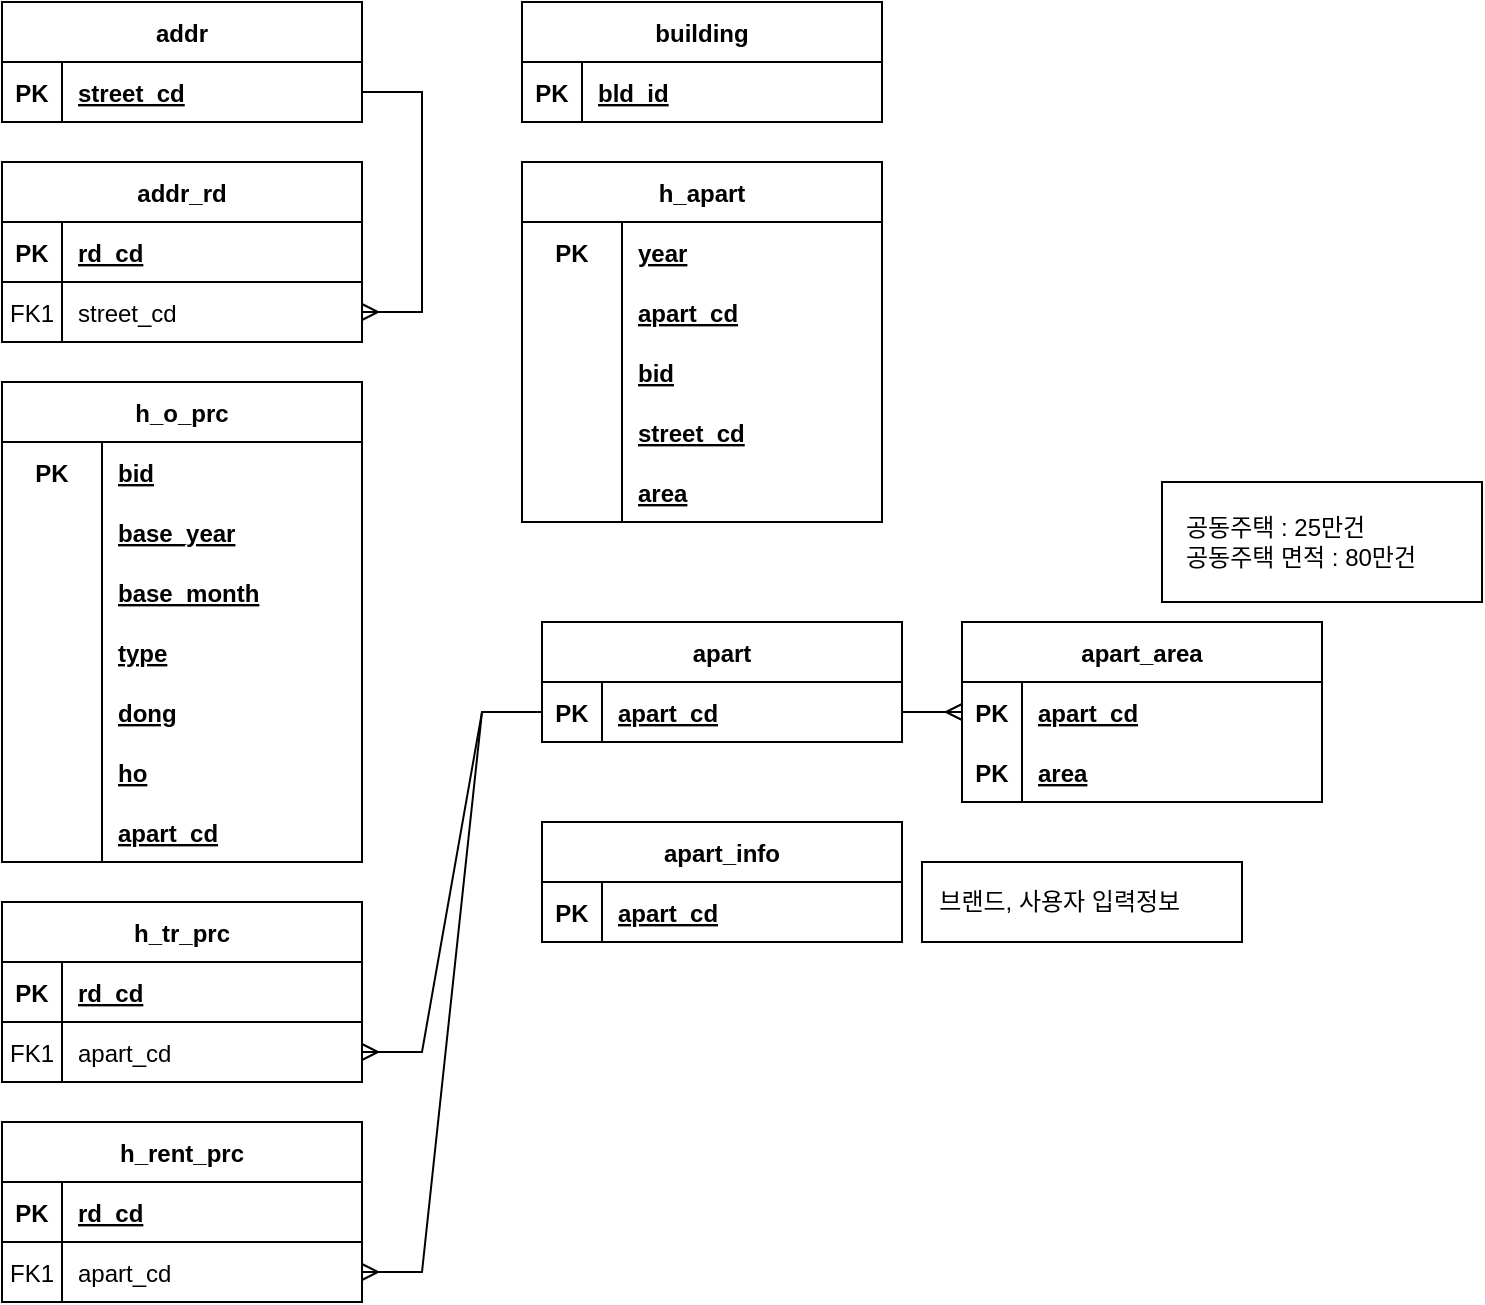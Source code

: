 <mxfile version="20.8.20" type="github">
  <diagram id="R2lEEEUBdFMjLlhIrx00" name="Page-1">
    <mxGraphModel dx="2954" dy="1124" grid="1" gridSize="10" guides="1" tooltips="1" connect="1" arrows="1" fold="1" page="1" pageScale="1" pageWidth="850" pageHeight="1100" math="0" shadow="0" extFonts="Permanent Marker^https://fonts.googleapis.com/css?family=Permanent+Marker">
      <root>
        <mxCell id="0" />
        <mxCell id="1" parent="0" />
        <mxCell id="-ggHHV8EM3TXK7Dv3C-z-1" value="addr" style="shape=table;startSize=30;container=1;collapsible=1;childLayout=tableLayout;fixedRows=1;rowLines=0;fontStyle=1;align=center;resizeLast=1;" parent="1" vertex="1">
          <mxGeometry x="60" y="40" width="180" height="60" as="geometry" />
        </mxCell>
        <mxCell id="-ggHHV8EM3TXK7Dv3C-z-2" value="" style="shape=tableRow;horizontal=0;startSize=0;swimlaneHead=0;swimlaneBody=0;fillColor=none;collapsible=0;dropTarget=0;points=[[0,0.5],[1,0.5]];portConstraint=eastwest;top=0;left=0;right=0;bottom=1;" parent="-ggHHV8EM3TXK7Dv3C-z-1" vertex="1">
          <mxGeometry y="30" width="180" height="30" as="geometry" />
        </mxCell>
        <mxCell id="-ggHHV8EM3TXK7Dv3C-z-3" value="PK" style="shape=partialRectangle;connectable=0;fillColor=none;top=0;left=0;bottom=0;right=0;fontStyle=1;overflow=hidden;" parent="-ggHHV8EM3TXK7Dv3C-z-2" vertex="1">
          <mxGeometry width="30" height="30" as="geometry">
            <mxRectangle width="30" height="30" as="alternateBounds" />
          </mxGeometry>
        </mxCell>
        <mxCell id="-ggHHV8EM3TXK7Dv3C-z-4" value="street_cd" style="shape=partialRectangle;connectable=0;fillColor=none;top=0;left=0;bottom=0;right=0;align=left;spacingLeft=6;fontStyle=5;overflow=hidden;" parent="-ggHHV8EM3TXK7Dv3C-z-2" vertex="1">
          <mxGeometry x="30" width="150" height="30" as="geometry">
            <mxRectangle width="150" height="30" as="alternateBounds" />
          </mxGeometry>
        </mxCell>
        <mxCell id="-ggHHV8EM3TXK7Dv3C-z-18" value="addr_rd" style="shape=table;startSize=30;container=1;collapsible=1;childLayout=tableLayout;fixedRows=1;rowLines=0;fontStyle=1;align=center;resizeLast=1;" parent="1" vertex="1">
          <mxGeometry x="60" y="120" width="180" height="90" as="geometry">
            <mxRectangle x="60" y="140" width="90" height="30" as="alternateBounds" />
          </mxGeometry>
        </mxCell>
        <mxCell id="-ggHHV8EM3TXK7Dv3C-z-19" value="" style="shape=partialRectangle;collapsible=0;dropTarget=0;pointerEvents=0;fillColor=none;points=[[0,0.5],[1,0.5]];portConstraint=eastwest;top=0;left=0;right=0;bottom=1;" parent="-ggHHV8EM3TXK7Dv3C-z-18" vertex="1">
          <mxGeometry y="30" width="180" height="30" as="geometry" />
        </mxCell>
        <mxCell id="-ggHHV8EM3TXK7Dv3C-z-20" value="PK" style="shape=partialRectangle;overflow=hidden;connectable=0;fillColor=none;top=0;left=0;bottom=0;right=0;fontStyle=1;" parent="-ggHHV8EM3TXK7Dv3C-z-19" vertex="1">
          <mxGeometry width="30" height="30" as="geometry">
            <mxRectangle width="30" height="30" as="alternateBounds" />
          </mxGeometry>
        </mxCell>
        <mxCell id="-ggHHV8EM3TXK7Dv3C-z-21" value="rd_cd" style="shape=partialRectangle;overflow=hidden;connectable=0;fillColor=none;top=0;left=0;bottom=0;right=0;align=left;spacingLeft=6;fontStyle=5;" parent="-ggHHV8EM3TXK7Dv3C-z-19" vertex="1">
          <mxGeometry x="30" width="150" height="30" as="geometry">
            <mxRectangle width="150" height="30" as="alternateBounds" />
          </mxGeometry>
        </mxCell>
        <mxCell id="-ggHHV8EM3TXK7Dv3C-z-22" value="" style="shape=partialRectangle;collapsible=0;dropTarget=0;pointerEvents=0;fillColor=none;points=[[0,0.5],[1,0.5]];portConstraint=eastwest;top=0;left=0;right=0;bottom=0;" parent="-ggHHV8EM3TXK7Dv3C-z-18" vertex="1">
          <mxGeometry y="60" width="180" height="30" as="geometry" />
        </mxCell>
        <mxCell id="-ggHHV8EM3TXK7Dv3C-z-23" value="FK1" style="shape=partialRectangle;overflow=hidden;connectable=0;fillColor=none;top=0;left=0;bottom=0;right=0;" parent="-ggHHV8EM3TXK7Dv3C-z-22" vertex="1">
          <mxGeometry width="30" height="30" as="geometry">
            <mxRectangle width="30" height="30" as="alternateBounds" />
          </mxGeometry>
        </mxCell>
        <mxCell id="-ggHHV8EM3TXK7Dv3C-z-24" value="street_cd" style="shape=partialRectangle;overflow=hidden;connectable=0;fillColor=none;top=0;left=0;bottom=0;right=0;align=left;spacingLeft=6;" parent="-ggHHV8EM3TXK7Dv3C-z-22" vertex="1">
          <mxGeometry x="30" width="150" height="30" as="geometry">
            <mxRectangle width="150" height="30" as="alternateBounds" />
          </mxGeometry>
        </mxCell>
        <mxCell id="-ggHHV8EM3TXK7Dv3C-z-31" value="" style="edgeStyle=entityRelationEdgeStyle;fontSize=12;html=1;endArrow=ERmany;rounded=0;" parent="1" source="-ggHHV8EM3TXK7Dv3C-z-2" target="-ggHHV8EM3TXK7Dv3C-z-22" edge="1">
          <mxGeometry width="100" height="100" relative="1" as="geometry">
            <mxPoint x="340" y="350" as="sourcePoint" />
            <mxPoint x="440" y="250" as="targetPoint" />
          </mxGeometry>
        </mxCell>
        <mxCell id="-ggHHV8EM3TXK7Dv3C-z-61" value="building" style="shape=table;startSize=30;container=1;collapsible=1;childLayout=tableLayout;fixedRows=1;rowLines=0;fontStyle=1;align=center;resizeLast=1;" parent="1" vertex="1">
          <mxGeometry x="320" y="40" width="180" height="60" as="geometry" />
        </mxCell>
        <mxCell id="-ggHHV8EM3TXK7Dv3C-z-62" value="" style="shape=tableRow;horizontal=0;startSize=0;swimlaneHead=0;swimlaneBody=0;fillColor=none;collapsible=0;dropTarget=0;points=[[0,0.5],[1,0.5]];portConstraint=eastwest;top=0;left=0;right=0;bottom=1;" parent="-ggHHV8EM3TXK7Dv3C-z-61" vertex="1">
          <mxGeometry y="30" width="180" height="30" as="geometry" />
        </mxCell>
        <mxCell id="-ggHHV8EM3TXK7Dv3C-z-63" value="PK" style="shape=partialRectangle;connectable=0;fillColor=none;top=0;left=0;bottom=0;right=0;fontStyle=1;overflow=hidden;" parent="-ggHHV8EM3TXK7Dv3C-z-62" vertex="1">
          <mxGeometry width="30" height="30" as="geometry">
            <mxRectangle width="30" height="30" as="alternateBounds" />
          </mxGeometry>
        </mxCell>
        <mxCell id="-ggHHV8EM3TXK7Dv3C-z-64" value="bld_id" style="shape=partialRectangle;connectable=0;fillColor=none;top=0;left=0;bottom=0;right=0;align=left;spacingLeft=6;fontStyle=5;overflow=hidden;" parent="-ggHHV8EM3TXK7Dv3C-z-62" vertex="1">
          <mxGeometry x="30" width="150" height="30" as="geometry">
            <mxRectangle width="150" height="30" as="alternateBounds" />
          </mxGeometry>
        </mxCell>
        <mxCell id="-ggHHV8EM3TXK7Dv3C-z-76" value="h_o_prc" style="shape=table;startSize=30;container=1;collapsible=1;childLayout=tableLayout;fixedRows=1;rowLines=0;fontStyle=1;align=center;resizeLast=1;" parent="1" vertex="1">
          <mxGeometry x="60" y="230" width="180" height="240" as="geometry" />
        </mxCell>
        <mxCell id="-ggHHV8EM3TXK7Dv3C-z-77" value="" style="shape=tableRow;horizontal=0;startSize=0;swimlaneHead=0;swimlaneBody=0;fillColor=none;collapsible=0;dropTarget=0;points=[[0,0.5],[1,0.5]];portConstraint=eastwest;top=0;left=0;right=0;bottom=0;" parent="-ggHHV8EM3TXK7Dv3C-z-76" vertex="1">
          <mxGeometry y="30" width="180" height="30" as="geometry" />
        </mxCell>
        <mxCell id="-ggHHV8EM3TXK7Dv3C-z-78" value="PK" style="shape=partialRectangle;connectable=0;fillColor=none;top=0;left=0;bottom=0;right=0;fontStyle=1;overflow=hidden;" parent="-ggHHV8EM3TXK7Dv3C-z-77" vertex="1">
          <mxGeometry width="50" height="30" as="geometry">
            <mxRectangle width="50" height="30" as="alternateBounds" />
          </mxGeometry>
        </mxCell>
        <mxCell id="-ggHHV8EM3TXK7Dv3C-z-79" value="bid" style="shape=partialRectangle;connectable=0;fillColor=none;top=0;left=0;bottom=0;right=0;align=left;spacingLeft=6;fontStyle=5;overflow=hidden;" parent="-ggHHV8EM3TXK7Dv3C-z-77" vertex="1">
          <mxGeometry x="50" width="130" height="30" as="geometry">
            <mxRectangle width="130" height="30" as="alternateBounds" />
          </mxGeometry>
        </mxCell>
        <mxCell id="wTcIxTEvBvFVXFQ641Lr-59" style="shape=tableRow;horizontal=0;startSize=0;swimlaneHead=0;swimlaneBody=0;fillColor=none;collapsible=0;dropTarget=0;points=[[0,0.5],[1,0.5]];portConstraint=eastwest;top=0;left=0;right=0;bottom=0;" vertex="1" parent="-ggHHV8EM3TXK7Dv3C-z-76">
          <mxGeometry y="60" width="180" height="30" as="geometry" />
        </mxCell>
        <mxCell id="wTcIxTEvBvFVXFQ641Lr-60" style="shape=partialRectangle;connectable=0;fillColor=none;top=0;left=0;bottom=0;right=0;fontStyle=1;overflow=hidden;" vertex="1" parent="wTcIxTEvBvFVXFQ641Lr-59">
          <mxGeometry width="50" height="30" as="geometry">
            <mxRectangle width="50" height="30" as="alternateBounds" />
          </mxGeometry>
        </mxCell>
        <mxCell id="wTcIxTEvBvFVXFQ641Lr-61" style="shape=partialRectangle;connectable=0;fillColor=none;top=0;left=0;bottom=0;right=0;align=left;spacingLeft=6;fontStyle=5;overflow=hidden;" vertex="1" parent="wTcIxTEvBvFVXFQ641Lr-59">
          <mxGeometry x="50" width="130" height="30" as="geometry">
            <mxRectangle width="130" height="30" as="alternateBounds" />
          </mxGeometry>
        </mxCell>
        <mxCell id="wTcIxTEvBvFVXFQ641Lr-62" style="shape=tableRow;horizontal=0;startSize=0;swimlaneHead=0;swimlaneBody=0;fillColor=none;collapsible=0;dropTarget=0;points=[[0,0.5],[1,0.5]];portConstraint=eastwest;top=0;left=0;right=0;bottom=0;" vertex="1" parent="-ggHHV8EM3TXK7Dv3C-z-76">
          <mxGeometry y="90" width="180" height="30" as="geometry" />
        </mxCell>
        <mxCell id="wTcIxTEvBvFVXFQ641Lr-63" style="shape=partialRectangle;connectable=0;fillColor=none;top=0;left=0;bottom=0;right=0;fontStyle=1;overflow=hidden;" vertex="1" parent="wTcIxTEvBvFVXFQ641Lr-62">
          <mxGeometry width="50" height="30" as="geometry">
            <mxRectangle width="50" height="30" as="alternateBounds" />
          </mxGeometry>
        </mxCell>
        <mxCell id="wTcIxTEvBvFVXFQ641Lr-64" style="shape=partialRectangle;connectable=0;fillColor=none;top=0;left=0;bottom=0;right=0;align=left;spacingLeft=6;fontStyle=5;overflow=hidden;" vertex="1" parent="wTcIxTEvBvFVXFQ641Lr-62">
          <mxGeometry x="50" width="130" height="30" as="geometry">
            <mxRectangle width="130" height="30" as="alternateBounds" />
          </mxGeometry>
        </mxCell>
        <mxCell id="wTcIxTEvBvFVXFQ641Lr-65" style="shape=tableRow;horizontal=0;startSize=0;swimlaneHead=0;swimlaneBody=0;fillColor=none;collapsible=0;dropTarget=0;points=[[0,0.5],[1,0.5]];portConstraint=eastwest;top=0;left=0;right=0;bottom=0;" vertex="1" parent="-ggHHV8EM3TXK7Dv3C-z-76">
          <mxGeometry y="120" width="180" height="30" as="geometry" />
        </mxCell>
        <mxCell id="wTcIxTEvBvFVXFQ641Lr-66" style="shape=partialRectangle;connectable=0;fillColor=none;top=0;left=0;bottom=0;right=0;fontStyle=1;overflow=hidden;" vertex="1" parent="wTcIxTEvBvFVXFQ641Lr-65">
          <mxGeometry width="50" height="30" as="geometry">
            <mxRectangle width="50" height="30" as="alternateBounds" />
          </mxGeometry>
        </mxCell>
        <mxCell id="wTcIxTEvBvFVXFQ641Lr-67" style="shape=partialRectangle;connectable=0;fillColor=none;top=0;left=0;bottom=0;right=0;align=left;spacingLeft=6;fontStyle=5;overflow=hidden;" vertex="1" parent="wTcIxTEvBvFVXFQ641Lr-65">
          <mxGeometry x="50" width="130" height="30" as="geometry">
            <mxRectangle width="130" height="30" as="alternateBounds" />
          </mxGeometry>
        </mxCell>
        <mxCell id="wTcIxTEvBvFVXFQ641Lr-68" style="shape=tableRow;horizontal=0;startSize=0;swimlaneHead=0;swimlaneBody=0;fillColor=none;collapsible=0;dropTarget=0;points=[[0,0.5],[1,0.5]];portConstraint=eastwest;top=0;left=0;right=0;bottom=0;" vertex="1" parent="-ggHHV8EM3TXK7Dv3C-z-76">
          <mxGeometry y="150" width="180" height="30" as="geometry" />
        </mxCell>
        <mxCell id="wTcIxTEvBvFVXFQ641Lr-69" style="shape=partialRectangle;connectable=0;fillColor=none;top=0;left=0;bottom=0;right=0;fontStyle=1;overflow=hidden;" vertex="1" parent="wTcIxTEvBvFVXFQ641Lr-68">
          <mxGeometry width="50" height="30" as="geometry">
            <mxRectangle width="50" height="30" as="alternateBounds" />
          </mxGeometry>
        </mxCell>
        <mxCell id="wTcIxTEvBvFVXFQ641Lr-70" style="shape=partialRectangle;connectable=0;fillColor=none;top=0;left=0;bottom=0;right=0;align=left;spacingLeft=6;fontStyle=5;overflow=hidden;" vertex="1" parent="wTcIxTEvBvFVXFQ641Lr-68">
          <mxGeometry x="50" width="130" height="30" as="geometry">
            <mxRectangle width="130" height="30" as="alternateBounds" />
          </mxGeometry>
        </mxCell>
        <mxCell id="wTcIxTEvBvFVXFQ641Lr-71" style="shape=tableRow;horizontal=0;startSize=0;swimlaneHead=0;swimlaneBody=0;fillColor=none;collapsible=0;dropTarget=0;points=[[0,0.5],[1,0.5]];portConstraint=eastwest;top=0;left=0;right=0;bottom=0;" vertex="1" parent="-ggHHV8EM3TXK7Dv3C-z-76">
          <mxGeometry y="180" width="180" height="30" as="geometry" />
        </mxCell>
        <mxCell id="wTcIxTEvBvFVXFQ641Lr-72" style="shape=partialRectangle;connectable=0;fillColor=none;top=0;left=0;bottom=0;right=0;fontStyle=1;overflow=hidden;" vertex="1" parent="wTcIxTEvBvFVXFQ641Lr-71">
          <mxGeometry width="50" height="30" as="geometry">
            <mxRectangle width="50" height="30" as="alternateBounds" />
          </mxGeometry>
        </mxCell>
        <mxCell id="wTcIxTEvBvFVXFQ641Lr-73" style="shape=partialRectangle;connectable=0;fillColor=none;top=0;left=0;bottom=0;right=0;align=left;spacingLeft=6;fontStyle=5;overflow=hidden;" vertex="1" parent="wTcIxTEvBvFVXFQ641Lr-71">
          <mxGeometry x="50" width="130" height="30" as="geometry">
            <mxRectangle width="130" height="30" as="alternateBounds" />
          </mxGeometry>
        </mxCell>
        <mxCell id="wTcIxTEvBvFVXFQ641Lr-74" style="shape=tableRow;horizontal=0;startSize=0;swimlaneHead=0;swimlaneBody=0;fillColor=none;collapsible=0;dropTarget=0;points=[[0,0.5],[1,0.5]];portConstraint=eastwest;top=0;left=0;right=0;bottom=0;" vertex="1" parent="-ggHHV8EM3TXK7Dv3C-z-76">
          <mxGeometry y="210" width="180" height="30" as="geometry" />
        </mxCell>
        <mxCell id="wTcIxTEvBvFVXFQ641Lr-75" style="shape=partialRectangle;connectable=0;fillColor=none;top=0;left=0;bottom=0;right=0;fontStyle=1;overflow=hidden;" vertex="1" parent="wTcIxTEvBvFVXFQ641Lr-74">
          <mxGeometry width="50" height="30" as="geometry">
            <mxRectangle width="50" height="30" as="alternateBounds" />
          </mxGeometry>
        </mxCell>
        <mxCell id="wTcIxTEvBvFVXFQ641Lr-76" style="shape=partialRectangle;connectable=0;fillColor=none;top=0;left=0;bottom=0;right=0;align=left;spacingLeft=6;fontStyle=5;overflow=hidden;" vertex="1" parent="wTcIxTEvBvFVXFQ641Lr-74">
          <mxGeometry x="50" width="130" height="30" as="geometry">
            <mxRectangle width="130" height="30" as="alternateBounds" />
          </mxGeometry>
        </mxCell>
        <mxCell id="-ggHHV8EM3TXK7Dv3C-z-111" value="apart" style="shape=table;startSize=30;container=1;collapsible=1;childLayout=tableLayout;fixedRows=1;rowLines=0;fontStyle=1;align=center;resizeLast=1;" parent="1" vertex="1">
          <mxGeometry x="330" y="350" width="180" height="60" as="geometry" />
        </mxCell>
        <mxCell id="-ggHHV8EM3TXK7Dv3C-z-112" value="" style="shape=tableRow;horizontal=0;startSize=0;swimlaneHead=0;swimlaneBody=0;fillColor=none;collapsible=0;dropTarget=0;points=[[0,0.5],[1,0.5]];portConstraint=eastwest;top=0;left=0;right=0;bottom=1;" parent="-ggHHV8EM3TXK7Dv3C-z-111" vertex="1">
          <mxGeometry y="30" width="180" height="30" as="geometry" />
        </mxCell>
        <mxCell id="-ggHHV8EM3TXK7Dv3C-z-113" value="PK" style="shape=partialRectangle;connectable=0;fillColor=none;top=0;left=0;bottom=0;right=0;fontStyle=1;overflow=hidden;" parent="-ggHHV8EM3TXK7Dv3C-z-112" vertex="1">
          <mxGeometry width="30" height="30" as="geometry">
            <mxRectangle width="30" height="30" as="alternateBounds" />
          </mxGeometry>
        </mxCell>
        <mxCell id="-ggHHV8EM3TXK7Dv3C-z-114" value="apart_cd" style="shape=partialRectangle;connectable=0;fillColor=none;top=0;left=0;bottom=0;right=0;align=left;spacingLeft=6;fontStyle=5;overflow=hidden;" parent="-ggHHV8EM3TXK7Dv3C-z-112" vertex="1">
          <mxGeometry x="30" width="150" height="30" as="geometry">
            <mxRectangle width="150" height="30" as="alternateBounds" />
          </mxGeometry>
        </mxCell>
        <mxCell id="-ggHHV8EM3TXK7Dv3C-z-115" value="h_tr_prc" style="shape=table;startSize=30;container=1;collapsible=1;childLayout=tableLayout;fixedRows=1;rowLines=0;fontStyle=1;align=center;resizeLast=1;" parent="1" vertex="1">
          <mxGeometry x="60" y="490" width="180" height="90" as="geometry" />
        </mxCell>
        <mxCell id="-ggHHV8EM3TXK7Dv3C-z-116" value="" style="shape=partialRectangle;collapsible=0;dropTarget=0;pointerEvents=0;fillColor=none;points=[[0,0.5],[1,0.5]];portConstraint=eastwest;top=0;left=0;right=0;bottom=1;" parent="-ggHHV8EM3TXK7Dv3C-z-115" vertex="1">
          <mxGeometry y="30" width="180" height="30" as="geometry" />
        </mxCell>
        <mxCell id="-ggHHV8EM3TXK7Dv3C-z-117" value="PK" style="shape=partialRectangle;overflow=hidden;connectable=0;fillColor=none;top=0;left=0;bottom=0;right=0;fontStyle=1;" parent="-ggHHV8EM3TXK7Dv3C-z-116" vertex="1">
          <mxGeometry width="30" height="30" as="geometry">
            <mxRectangle width="30" height="30" as="alternateBounds" />
          </mxGeometry>
        </mxCell>
        <mxCell id="-ggHHV8EM3TXK7Dv3C-z-118" value="rd_cd" style="shape=partialRectangle;overflow=hidden;connectable=0;fillColor=none;top=0;left=0;bottom=0;right=0;align=left;spacingLeft=6;fontStyle=5;" parent="-ggHHV8EM3TXK7Dv3C-z-116" vertex="1">
          <mxGeometry x="30" width="150" height="30" as="geometry">
            <mxRectangle width="150" height="30" as="alternateBounds" />
          </mxGeometry>
        </mxCell>
        <mxCell id="-ggHHV8EM3TXK7Dv3C-z-119" value="" style="shape=partialRectangle;collapsible=0;dropTarget=0;pointerEvents=0;fillColor=none;points=[[0,0.5],[1,0.5]];portConstraint=eastwest;top=0;left=0;right=0;bottom=0;" parent="-ggHHV8EM3TXK7Dv3C-z-115" vertex="1">
          <mxGeometry y="60" width="180" height="30" as="geometry" />
        </mxCell>
        <mxCell id="-ggHHV8EM3TXK7Dv3C-z-120" value="FK1" style="shape=partialRectangle;overflow=hidden;connectable=0;fillColor=none;top=0;left=0;bottom=0;right=0;" parent="-ggHHV8EM3TXK7Dv3C-z-119" vertex="1">
          <mxGeometry width="30" height="30" as="geometry">
            <mxRectangle width="30" height="30" as="alternateBounds" />
          </mxGeometry>
        </mxCell>
        <mxCell id="-ggHHV8EM3TXK7Dv3C-z-121" value="apart_cd" style="shape=partialRectangle;overflow=hidden;connectable=0;fillColor=none;top=0;left=0;bottom=0;right=0;align=left;spacingLeft=6;" parent="-ggHHV8EM3TXK7Dv3C-z-119" vertex="1">
          <mxGeometry x="30" width="150" height="30" as="geometry">
            <mxRectangle width="150" height="30" as="alternateBounds" />
          </mxGeometry>
        </mxCell>
        <mxCell id="-ggHHV8EM3TXK7Dv3C-z-122" value="h_rent_prc" style="shape=table;startSize=30;container=1;collapsible=1;childLayout=tableLayout;fixedRows=1;rowLines=0;fontStyle=1;align=center;resizeLast=1;" parent="1" vertex="1">
          <mxGeometry x="60" y="600" width="180" height="90" as="geometry" />
        </mxCell>
        <mxCell id="-ggHHV8EM3TXK7Dv3C-z-123" value="" style="shape=partialRectangle;collapsible=0;dropTarget=0;pointerEvents=0;fillColor=none;points=[[0,0.5],[1,0.5]];portConstraint=eastwest;top=0;left=0;right=0;bottom=1;" parent="-ggHHV8EM3TXK7Dv3C-z-122" vertex="1">
          <mxGeometry y="30" width="180" height="30" as="geometry" />
        </mxCell>
        <mxCell id="-ggHHV8EM3TXK7Dv3C-z-124" value="PK" style="shape=partialRectangle;overflow=hidden;connectable=0;fillColor=none;top=0;left=0;bottom=0;right=0;fontStyle=1;" parent="-ggHHV8EM3TXK7Dv3C-z-123" vertex="1">
          <mxGeometry width="30" height="30" as="geometry">
            <mxRectangle width="30" height="30" as="alternateBounds" />
          </mxGeometry>
        </mxCell>
        <mxCell id="-ggHHV8EM3TXK7Dv3C-z-125" value="rd_cd" style="shape=partialRectangle;overflow=hidden;connectable=0;fillColor=none;top=0;left=0;bottom=0;right=0;align=left;spacingLeft=6;fontStyle=5;" parent="-ggHHV8EM3TXK7Dv3C-z-123" vertex="1">
          <mxGeometry x="30" width="150" height="30" as="geometry">
            <mxRectangle width="150" height="30" as="alternateBounds" />
          </mxGeometry>
        </mxCell>
        <mxCell id="-ggHHV8EM3TXK7Dv3C-z-126" value="" style="shape=partialRectangle;collapsible=0;dropTarget=0;pointerEvents=0;fillColor=none;points=[[0,0.5],[1,0.5]];portConstraint=eastwest;top=0;left=0;right=0;bottom=0;" parent="-ggHHV8EM3TXK7Dv3C-z-122" vertex="1">
          <mxGeometry y="60" width="180" height="30" as="geometry" />
        </mxCell>
        <mxCell id="-ggHHV8EM3TXK7Dv3C-z-127" value="FK1" style="shape=partialRectangle;overflow=hidden;connectable=0;fillColor=none;top=0;left=0;bottom=0;right=0;" parent="-ggHHV8EM3TXK7Dv3C-z-126" vertex="1">
          <mxGeometry width="30" height="30" as="geometry">
            <mxRectangle width="30" height="30" as="alternateBounds" />
          </mxGeometry>
        </mxCell>
        <mxCell id="-ggHHV8EM3TXK7Dv3C-z-128" value="apart_cd" style="shape=partialRectangle;overflow=hidden;connectable=0;fillColor=none;top=0;left=0;bottom=0;right=0;align=left;spacingLeft=6;" parent="-ggHHV8EM3TXK7Dv3C-z-126" vertex="1">
          <mxGeometry x="30" width="150" height="30" as="geometry">
            <mxRectangle width="150" height="30" as="alternateBounds" />
          </mxGeometry>
        </mxCell>
        <mxCell id="-ggHHV8EM3TXK7Dv3C-z-130" value="" style="edgeStyle=entityRelationEdgeStyle;fontSize=12;html=1;endArrow=ERmany;rounded=0;entryX=1;entryY=0.5;entryDx=0;entryDy=0;" parent="1" source="-ggHHV8EM3TXK7Dv3C-z-112" target="-ggHHV8EM3TXK7Dv3C-z-119" edge="1">
          <mxGeometry width="100" height="100" relative="1" as="geometry">
            <mxPoint x="370" y="700" as="sourcePoint" />
            <mxPoint x="470" y="600" as="targetPoint" />
          </mxGeometry>
        </mxCell>
        <mxCell id="-ggHHV8EM3TXK7Dv3C-z-131" value="" style="edgeStyle=entityRelationEdgeStyle;fontSize=12;html=1;endArrow=ERmany;rounded=0;exitX=0;exitY=0.5;exitDx=0;exitDy=0;entryX=1;entryY=0.5;entryDx=0;entryDy=0;" parent="1" source="-ggHHV8EM3TXK7Dv3C-z-112" target="-ggHHV8EM3TXK7Dv3C-z-126" edge="1">
          <mxGeometry width="100" height="100" relative="1" as="geometry">
            <mxPoint x="370" y="700" as="sourcePoint" />
            <mxPoint x="470" y="600" as="targetPoint" />
          </mxGeometry>
        </mxCell>
        <mxCell id="-ggHHV8EM3TXK7Dv3C-z-132" value="&amp;nbsp; &amp;nbsp;공동주택 : 25만건&lt;br&gt;&amp;nbsp; &amp;nbsp;공동주택 면적 : 80만건" style="rounded=0;whiteSpace=wrap;html=1;align=left;" parent="1" vertex="1">
          <mxGeometry x="640" y="280" width="160" height="60" as="geometry" />
        </mxCell>
        <mxCell id="-ggHHV8EM3TXK7Dv3C-z-133" value="apart_area" style="shape=table;startSize=30;container=1;collapsible=1;childLayout=tableLayout;fixedRows=1;rowLines=0;fontStyle=1;align=center;resizeLast=1;" parent="1" vertex="1">
          <mxGeometry x="540" y="350" width="180" height="90" as="geometry" />
        </mxCell>
        <mxCell id="-ggHHV8EM3TXK7Dv3C-z-134" value="" style="shape=tableRow;horizontal=0;startSize=0;swimlaneHead=0;swimlaneBody=0;fillColor=none;collapsible=0;dropTarget=0;points=[[0,0.5],[1,0.5]];portConstraint=eastwest;top=0;left=0;right=0;bottom=0;" parent="-ggHHV8EM3TXK7Dv3C-z-133" vertex="1">
          <mxGeometry y="30" width="180" height="30" as="geometry" />
        </mxCell>
        <mxCell id="-ggHHV8EM3TXK7Dv3C-z-135" value="PK" style="shape=partialRectangle;connectable=0;fillColor=none;top=0;left=0;bottom=0;right=0;fontStyle=1;overflow=hidden;" parent="-ggHHV8EM3TXK7Dv3C-z-134" vertex="1">
          <mxGeometry width="30" height="30" as="geometry">
            <mxRectangle width="30" height="30" as="alternateBounds" />
          </mxGeometry>
        </mxCell>
        <mxCell id="-ggHHV8EM3TXK7Dv3C-z-136" value="apart_cd" style="shape=partialRectangle;connectable=0;fillColor=none;top=0;left=0;bottom=0;right=0;align=left;spacingLeft=6;fontStyle=5;overflow=hidden;" parent="-ggHHV8EM3TXK7Dv3C-z-134" vertex="1">
          <mxGeometry x="30" width="150" height="30" as="geometry">
            <mxRectangle width="150" height="30" as="alternateBounds" />
          </mxGeometry>
        </mxCell>
        <mxCell id="-ggHHV8EM3TXK7Dv3C-z-137" value="" style="shape=tableRow;horizontal=0;startSize=0;swimlaneHead=0;swimlaneBody=0;fillColor=none;collapsible=0;dropTarget=0;points=[[0,0.5],[1,0.5]];portConstraint=eastwest;top=0;left=0;right=0;bottom=1;" parent="-ggHHV8EM3TXK7Dv3C-z-133" vertex="1">
          <mxGeometry y="60" width="180" height="30" as="geometry" />
        </mxCell>
        <mxCell id="-ggHHV8EM3TXK7Dv3C-z-138" value="PK" style="shape=partialRectangle;connectable=0;fillColor=none;top=0;left=0;bottom=0;right=0;fontStyle=1;overflow=hidden;" parent="-ggHHV8EM3TXK7Dv3C-z-137" vertex="1">
          <mxGeometry width="30" height="30" as="geometry">
            <mxRectangle width="30" height="30" as="alternateBounds" />
          </mxGeometry>
        </mxCell>
        <mxCell id="-ggHHV8EM3TXK7Dv3C-z-139" value="area" style="shape=partialRectangle;connectable=0;fillColor=none;top=0;left=0;bottom=0;right=0;align=left;spacingLeft=6;fontStyle=5;overflow=hidden;" parent="-ggHHV8EM3TXK7Dv3C-z-137" vertex="1">
          <mxGeometry x="30" width="150" height="30" as="geometry">
            <mxRectangle width="150" height="30" as="alternateBounds" />
          </mxGeometry>
        </mxCell>
        <mxCell id="-ggHHV8EM3TXK7Dv3C-z-140" value="" style="edgeStyle=entityRelationEdgeStyle;fontSize=12;html=1;endArrow=ERmany;rounded=0;exitX=1;exitY=0.5;exitDx=0;exitDy=0;" parent="1" source="-ggHHV8EM3TXK7Dv3C-z-112" target="-ggHHV8EM3TXK7Dv3C-z-134" edge="1">
          <mxGeometry width="100" height="100" relative="1" as="geometry">
            <mxPoint x="370" y="680" as="sourcePoint" />
            <mxPoint x="470" y="580" as="targetPoint" />
          </mxGeometry>
        </mxCell>
        <mxCell id="-ggHHV8EM3TXK7Dv3C-z-141" value="apart_info" style="shape=table;startSize=30;container=1;collapsible=1;childLayout=tableLayout;fixedRows=1;rowLines=0;fontStyle=1;align=center;resizeLast=1;" parent="1" vertex="1">
          <mxGeometry x="330" y="450" width="180" height="60" as="geometry" />
        </mxCell>
        <mxCell id="-ggHHV8EM3TXK7Dv3C-z-142" value="" style="shape=tableRow;horizontal=0;startSize=0;swimlaneHead=0;swimlaneBody=0;fillColor=none;collapsible=0;dropTarget=0;points=[[0,0.5],[1,0.5]];portConstraint=eastwest;top=0;left=0;right=0;bottom=1;" parent="-ggHHV8EM3TXK7Dv3C-z-141" vertex="1">
          <mxGeometry y="30" width="180" height="30" as="geometry" />
        </mxCell>
        <mxCell id="-ggHHV8EM3TXK7Dv3C-z-143" value="PK" style="shape=partialRectangle;connectable=0;fillColor=none;top=0;left=0;bottom=0;right=0;fontStyle=1;overflow=hidden;" parent="-ggHHV8EM3TXK7Dv3C-z-142" vertex="1">
          <mxGeometry width="30" height="30" as="geometry">
            <mxRectangle width="30" height="30" as="alternateBounds" />
          </mxGeometry>
        </mxCell>
        <mxCell id="-ggHHV8EM3TXK7Dv3C-z-144" value="apart_cd" style="shape=partialRectangle;connectable=0;fillColor=none;top=0;left=0;bottom=0;right=0;align=left;spacingLeft=6;fontStyle=5;overflow=hidden;" parent="-ggHHV8EM3TXK7Dv3C-z-142" vertex="1">
          <mxGeometry x="30" width="150" height="30" as="geometry">
            <mxRectangle width="150" height="30" as="alternateBounds" />
          </mxGeometry>
        </mxCell>
        <mxCell id="-ggHHV8EM3TXK7Dv3C-z-145" value="&amp;nbsp; 브랜드, 사용자 입력정보" style="rounded=0;whiteSpace=wrap;html=1;align=left;" parent="1" vertex="1">
          <mxGeometry x="520" y="470" width="160" height="40" as="geometry" />
        </mxCell>
        <mxCell id="wTcIxTEvBvFVXFQ641Lr-77" value="base_year" style="shape=partialRectangle;connectable=0;fillColor=none;top=0;left=0;bottom=0;right=0;align=left;spacingLeft=6;fontStyle=5;overflow=hidden;" vertex="1" parent="1">
          <mxGeometry x="110" y="290" width="130" height="30" as="geometry">
            <mxRectangle width="130" height="30" as="alternateBounds" />
          </mxGeometry>
        </mxCell>
        <mxCell id="wTcIxTEvBvFVXFQ641Lr-78" value="base_month" style="shape=partialRectangle;connectable=0;fillColor=none;top=0;left=0;bottom=0;right=0;align=left;spacingLeft=6;fontStyle=5;overflow=hidden;" vertex="1" parent="1">
          <mxGeometry x="110" y="320" width="130" height="30" as="geometry">
            <mxRectangle width="130" height="30" as="alternateBounds" />
          </mxGeometry>
        </mxCell>
        <mxCell id="wTcIxTEvBvFVXFQ641Lr-79" value="type" style="shape=partialRectangle;connectable=0;fillColor=none;top=0;left=0;bottom=0;right=0;align=left;spacingLeft=6;fontStyle=5;overflow=hidden;" vertex="1" parent="1">
          <mxGeometry x="110" y="350" width="130" height="30" as="geometry">
            <mxRectangle width="130" height="30" as="alternateBounds" />
          </mxGeometry>
        </mxCell>
        <mxCell id="wTcIxTEvBvFVXFQ641Lr-80" value="dong" style="shape=partialRectangle;connectable=0;fillColor=none;top=0;left=0;bottom=0;right=0;align=left;spacingLeft=6;fontStyle=5;overflow=hidden;" vertex="1" parent="1">
          <mxGeometry x="110" y="380" width="130" height="30" as="geometry">
            <mxRectangle width="130" height="30" as="alternateBounds" />
          </mxGeometry>
        </mxCell>
        <mxCell id="wTcIxTEvBvFVXFQ641Lr-81" value="ho" style="shape=partialRectangle;connectable=0;fillColor=none;top=0;left=0;bottom=0;right=0;align=left;spacingLeft=6;fontStyle=5;overflow=hidden;" vertex="1" parent="1">
          <mxGeometry x="110" y="410" width="130" height="30" as="geometry">
            <mxRectangle width="130" height="30" as="alternateBounds" />
          </mxGeometry>
        </mxCell>
        <mxCell id="wTcIxTEvBvFVXFQ641Lr-82" value="apart_cd" style="shape=partialRectangle;connectable=0;fillColor=none;top=0;left=0;bottom=0;right=0;align=left;spacingLeft=6;fontStyle=5;overflow=hidden;" vertex="1" parent="1">
          <mxGeometry x="110" y="440" width="130" height="30" as="geometry">
            <mxRectangle width="130" height="30" as="alternateBounds" />
          </mxGeometry>
        </mxCell>
        <mxCell id="wTcIxTEvBvFVXFQ641Lr-86" value="h_apart" style="shape=table;startSize=30;container=1;collapsible=1;childLayout=tableLayout;fixedRows=1;rowLines=0;fontStyle=1;align=center;resizeLast=1;" vertex="1" parent="1">
          <mxGeometry x="320" y="120" width="180" height="180" as="geometry" />
        </mxCell>
        <mxCell id="wTcIxTEvBvFVXFQ641Lr-87" value="" style="shape=tableRow;horizontal=0;startSize=0;swimlaneHead=0;swimlaneBody=0;fillColor=none;collapsible=0;dropTarget=0;points=[[0,0.5],[1,0.5]];portConstraint=eastwest;top=0;left=0;right=0;bottom=0;" vertex="1" parent="wTcIxTEvBvFVXFQ641Lr-86">
          <mxGeometry y="30" width="180" height="30" as="geometry" />
        </mxCell>
        <mxCell id="wTcIxTEvBvFVXFQ641Lr-88" value="PK" style="shape=partialRectangle;connectable=0;fillColor=none;top=0;left=0;bottom=0;right=0;fontStyle=1;overflow=hidden;" vertex="1" parent="wTcIxTEvBvFVXFQ641Lr-87">
          <mxGeometry width="50" height="30" as="geometry">
            <mxRectangle width="50" height="30" as="alternateBounds" />
          </mxGeometry>
        </mxCell>
        <mxCell id="wTcIxTEvBvFVXFQ641Lr-89" value="year" style="shape=partialRectangle;connectable=0;fillColor=none;top=0;left=0;bottom=0;right=0;align=left;spacingLeft=6;fontStyle=5;overflow=hidden;" vertex="1" parent="wTcIxTEvBvFVXFQ641Lr-87">
          <mxGeometry x="50" width="130" height="30" as="geometry">
            <mxRectangle width="130" height="30" as="alternateBounds" />
          </mxGeometry>
        </mxCell>
        <mxCell id="wTcIxTEvBvFVXFQ641Lr-90" style="shape=tableRow;horizontal=0;startSize=0;swimlaneHead=0;swimlaneBody=0;fillColor=none;collapsible=0;dropTarget=0;points=[[0,0.5],[1,0.5]];portConstraint=eastwest;top=0;left=0;right=0;bottom=0;" vertex="1" parent="wTcIxTEvBvFVXFQ641Lr-86">
          <mxGeometry y="60" width="180" height="30" as="geometry" />
        </mxCell>
        <mxCell id="wTcIxTEvBvFVXFQ641Lr-91" style="shape=partialRectangle;connectable=0;fillColor=none;top=0;left=0;bottom=0;right=0;fontStyle=1;overflow=hidden;" vertex="1" parent="wTcIxTEvBvFVXFQ641Lr-90">
          <mxGeometry width="50" height="30" as="geometry">
            <mxRectangle width="50" height="30" as="alternateBounds" />
          </mxGeometry>
        </mxCell>
        <mxCell id="wTcIxTEvBvFVXFQ641Lr-92" style="shape=partialRectangle;connectable=0;fillColor=none;top=0;left=0;bottom=0;right=0;align=left;spacingLeft=6;fontStyle=5;overflow=hidden;" vertex="1" parent="wTcIxTEvBvFVXFQ641Lr-90">
          <mxGeometry x="50" width="130" height="30" as="geometry">
            <mxRectangle width="130" height="30" as="alternateBounds" />
          </mxGeometry>
        </mxCell>
        <mxCell id="wTcIxTEvBvFVXFQ641Lr-93" style="shape=tableRow;horizontal=0;startSize=0;swimlaneHead=0;swimlaneBody=0;fillColor=none;collapsible=0;dropTarget=0;points=[[0,0.5],[1,0.5]];portConstraint=eastwest;top=0;left=0;right=0;bottom=0;" vertex="1" parent="wTcIxTEvBvFVXFQ641Lr-86">
          <mxGeometry y="90" width="180" height="30" as="geometry" />
        </mxCell>
        <mxCell id="wTcIxTEvBvFVXFQ641Lr-94" style="shape=partialRectangle;connectable=0;fillColor=none;top=0;left=0;bottom=0;right=0;fontStyle=1;overflow=hidden;" vertex="1" parent="wTcIxTEvBvFVXFQ641Lr-93">
          <mxGeometry width="50" height="30" as="geometry">
            <mxRectangle width="50" height="30" as="alternateBounds" />
          </mxGeometry>
        </mxCell>
        <mxCell id="wTcIxTEvBvFVXFQ641Lr-95" style="shape=partialRectangle;connectable=0;fillColor=none;top=0;left=0;bottom=0;right=0;align=left;spacingLeft=6;fontStyle=5;overflow=hidden;" vertex="1" parent="wTcIxTEvBvFVXFQ641Lr-93">
          <mxGeometry x="50" width="130" height="30" as="geometry">
            <mxRectangle width="130" height="30" as="alternateBounds" />
          </mxGeometry>
        </mxCell>
        <mxCell id="wTcIxTEvBvFVXFQ641Lr-96" style="shape=tableRow;horizontal=0;startSize=0;swimlaneHead=0;swimlaneBody=0;fillColor=none;collapsible=0;dropTarget=0;points=[[0,0.5],[1,0.5]];portConstraint=eastwest;top=0;left=0;right=0;bottom=0;" vertex="1" parent="wTcIxTEvBvFVXFQ641Lr-86">
          <mxGeometry y="120" width="180" height="30" as="geometry" />
        </mxCell>
        <mxCell id="wTcIxTEvBvFVXFQ641Lr-97" style="shape=partialRectangle;connectable=0;fillColor=none;top=0;left=0;bottom=0;right=0;fontStyle=1;overflow=hidden;" vertex="1" parent="wTcIxTEvBvFVXFQ641Lr-96">
          <mxGeometry width="50" height="30" as="geometry">
            <mxRectangle width="50" height="30" as="alternateBounds" />
          </mxGeometry>
        </mxCell>
        <mxCell id="wTcIxTEvBvFVXFQ641Lr-98" style="shape=partialRectangle;connectable=0;fillColor=none;top=0;left=0;bottom=0;right=0;align=left;spacingLeft=6;fontStyle=5;overflow=hidden;" vertex="1" parent="wTcIxTEvBvFVXFQ641Lr-96">
          <mxGeometry x="50" width="130" height="30" as="geometry">
            <mxRectangle width="130" height="30" as="alternateBounds" />
          </mxGeometry>
        </mxCell>
        <mxCell id="wTcIxTEvBvFVXFQ641Lr-99" style="shape=tableRow;horizontal=0;startSize=0;swimlaneHead=0;swimlaneBody=0;fillColor=none;collapsible=0;dropTarget=0;points=[[0,0.5],[1,0.5]];portConstraint=eastwest;top=0;left=0;right=0;bottom=0;" vertex="1" parent="wTcIxTEvBvFVXFQ641Lr-86">
          <mxGeometry y="150" width="180" height="30" as="geometry" />
        </mxCell>
        <mxCell id="wTcIxTEvBvFVXFQ641Lr-100" style="shape=partialRectangle;connectable=0;fillColor=none;top=0;left=0;bottom=0;right=0;fontStyle=1;overflow=hidden;" vertex="1" parent="wTcIxTEvBvFVXFQ641Lr-99">
          <mxGeometry width="50" height="30" as="geometry">
            <mxRectangle width="50" height="30" as="alternateBounds" />
          </mxGeometry>
        </mxCell>
        <mxCell id="wTcIxTEvBvFVXFQ641Lr-101" style="shape=partialRectangle;connectable=0;fillColor=none;top=0;left=0;bottom=0;right=0;align=left;spacingLeft=6;fontStyle=5;overflow=hidden;" vertex="1" parent="wTcIxTEvBvFVXFQ641Lr-99">
          <mxGeometry x="50" width="130" height="30" as="geometry">
            <mxRectangle width="130" height="30" as="alternateBounds" />
          </mxGeometry>
        </mxCell>
        <mxCell id="wTcIxTEvBvFVXFQ641Lr-108" value="apart_cd" style="shape=partialRectangle;connectable=0;fillColor=none;top=0;left=0;bottom=0;right=0;align=left;spacingLeft=6;fontStyle=5;overflow=hidden;" vertex="1" parent="1">
          <mxGeometry x="370" y="180" width="130" height="30" as="geometry">
            <mxRectangle width="130" height="30" as="alternateBounds" />
          </mxGeometry>
        </mxCell>
        <mxCell id="wTcIxTEvBvFVXFQ641Lr-109" value="bid" style="shape=partialRectangle;connectable=0;fillColor=none;top=0;left=0;bottom=0;right=0;align=left;spacingLeft=6;fontStyle=5;overflow=hidden;" vertex="1" parent="1">
          <mxGeometry x="370" y="210" width="130" height="30" as="geometry">
            <mxRectangle width="130" height="30" as="alternateBounds" />
          </mxGeometry>
        </mxCell>
        <mxCell id="wTcIxTEvBvFVXFQ641Lr-110" value="street_cd" style="shape=partialRectangle;connectable=0;fillColor=none;top=0;left=0;bottom=0;right=0;align=left;spacingLeft=6;fontStyle=5;overflow=hidden;" vertex="1" parent="1">
          <mxGeometry x="370" y="240" width="130" height="30" as="geometry">
            <mxRectangle width="130" height="30" as="alternateBounds" />
          </mxGeometry>
        </mxCell>
        <mxCell id="wTcIxTEvBvFVXFQ641Lr-111" value="area" style="shape=partialRectangle;connectable=0;fillColor=none;top=0;left=0;bottom=0;right=0;align=left;spacingLeft=6;fontStyle=5;overflow=hidden;" vertex="1" parent="1">
          <mxGeometry x="370" y="270" width="130" height="30" as="geometry">
            <mxRectangle width="130" height="30" as="alternateBounds" />
          </mxGeometry>
        </mxCell>
      </root>
    </mxGraphModel>
  </diagram>
</mxfile>
